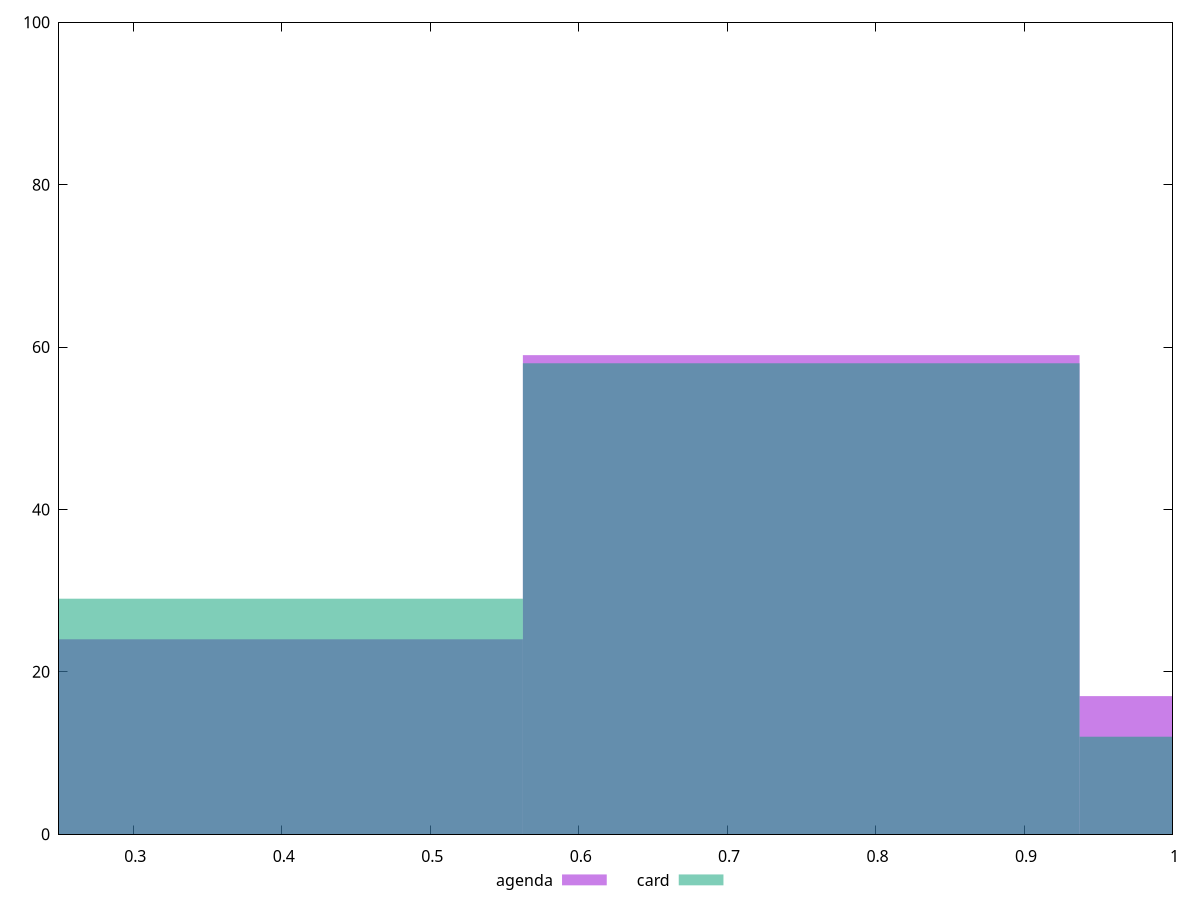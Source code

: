 reset

$agenda <<EOF
0.3749634240898816 24
1.1248902722696448 17
0.7499268481797632 59
EOF

$card <<EOF
0.3749634240898816 29
0.7499268481797632 58
1.1248902722696448 12
EOF

set key outside below
set boxwidth 0.3749634240898816
set xrange [0.25:1]
set yrange [0:100]
set trange [0:100]
set style fill transparent solid 0.5 noborder
set terminal svg size 640, 500 enhanced background rgb 'white'
set output "reports/report_00027_2021-02-24T12-40-31.850Z/meta/score/comparison/histogram/1_vs_2.svg"

plot $agenda title "agenda" with boxes, \
     $card title "card" with boxes

reset
